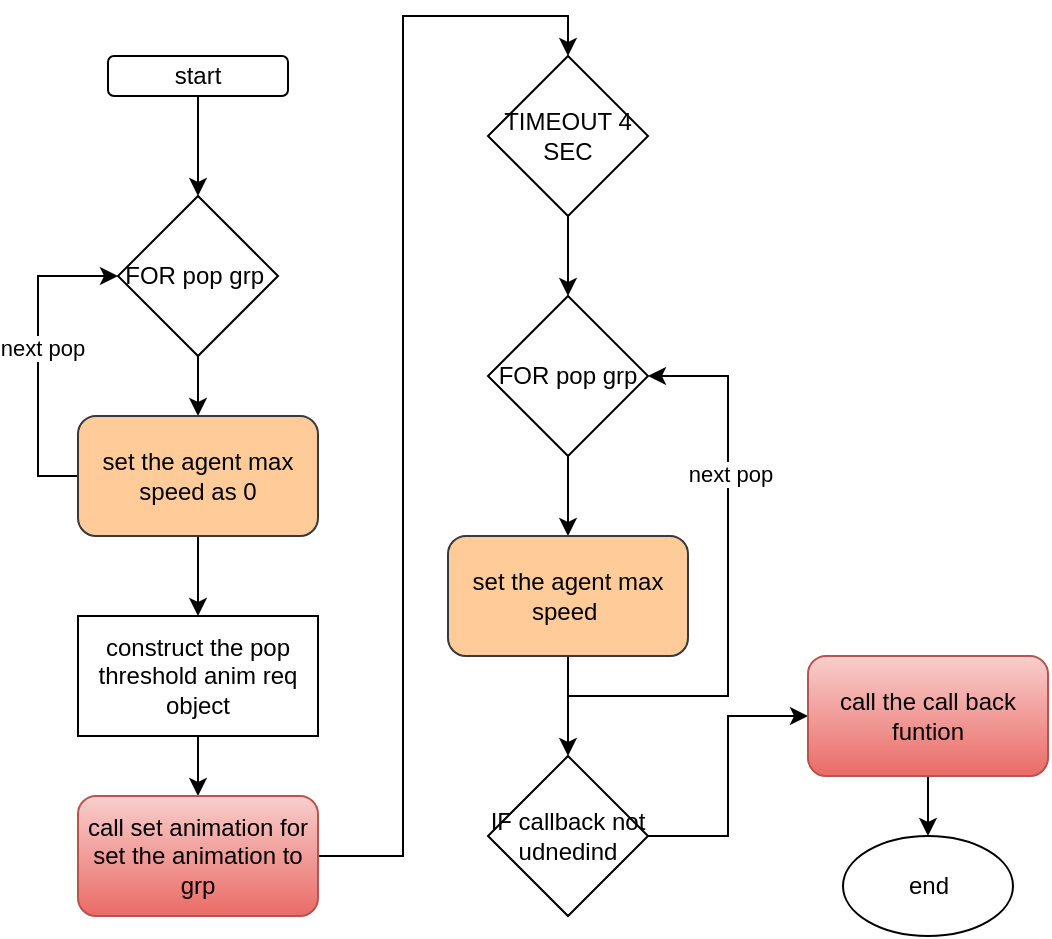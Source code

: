 <mxfile version="17.4.6" type="github">
  <diagram id="plRn1aiUvMoMQZw8SFaH" name="Page-1">
    <mxGraphModel dx="1038" dy="579" grid="1" gridSize="10" guides="1" tooltips="1" connect="1" arrows="1" fold="1" page="1" pageScale="1" pageWidth="850" pageHeight="1100" math="0" shadow="0">
      <root>
        <mxCell id="0" />
        <mxCell id="1" parent="0" />
        <mxCell id="99mRXsAWQatH8PVyjtxt-3" value="" style="edgeStyle=orthogonalEdgeStyle;rounded=0;orthogonalLoop=1;jettySize=auto;html=1;" edge="1" parent="1" source="99mRXsAWQatH8PVyjtxt-1" target="99mRXsAWQatH8PVyjtxt-2">
          <mxGeometry relative="1" as="geometry" />
        </mxCell>
        <mxCell id="99mRXsAWQatH8PVyjtxt-1" value="start" style="rounded=1;whiteSpace=wrap;html=1;" vertex="1" parent="1">
          <mxGeometry x="80" y="30" width="90" height="20" as="geometry" />
        </mxCell>
        <mxCell id="99mRXsAWQatH8PVyjtxt-6" value="" style="edgeStyle=orthogonalEdgeStyle;rounded=0;orthogonalLoop=1;jettySize=auto;html=1;" edge="1" parent="1" source="99mRXsAWQatH8PVyjtxt-2" target="99mRXsAWQatH8PVyjtxt-4">
          <mxGeometry relative="1" as="geometry" />
        </mxCell>
        <mxCell id="99mRXsAWQatH8PVyjtxt-2" value="&lt;span&gt;FOR pop grp&amp;nbsp;&lt;/span&gt;&lt;span style=&quot;color: rgba(0 , 0 , 0 , 0) ; font-family: monospace ; font-size: 0px&quot;&gt;%3CmxGraphModel%3E%3Croot%3E%3CmxCell%20id%3D%220%22%2F%3E%3CmxCell%20id%3D%221%22%20parent%3D%220%22%2F%3E%3CmxCell%20id%3D%222%22%20value%3D%22set%20the%20agent%20max%20speed%22%20style%3D%22rounded%3D1%3BwhiteSpace%3Dwrap%3Bhtml%3D1%3BfillColor%3D%23ffcc99%3BstrokeColor%3D%2336393d%3B%22%20vertex%3D%221%22%20parent%3D%221%22%3E%3CmxGeometry%20x%3D%22240%22%20y%3D%22220%22%20width%3D%22120%22%20height%3D%2260%22%20as%3D%22geometry%22%2F%3E%3C%2FmxCell%3E%3C%2Froot%3E%3C%2FmxGraphModel%3E&lt;/span&gt;" style="rhombus;whiteSpace=wrap;html=1;" vertex="1" parent="1">
          <mxGeometry x="85" y="100" width="80" height="80" as="geometry" />
        </mxCell>
        <mxCell id="99mRXsAWQatH8PVyjtxt-7" style="edgeStyle=orthogonalEdgeStyle;rounded=0;orthogonalLoop=1;jettySize=auto;html=1;entryX=0;entryY=0.5;entryDx=0;entryDy=0;" edge="1" parent="1" source="99mRXsAWQatH8PVyjtxt-4" target="99mRXsAWQatH8PVyjtxt-2">
          <mxGeometry relative="1" as="geometry">
            <Array as="points">
              <mxPoint x="45" y="240" />
              <mxPoint x="45" y="140" />
            </Array>
          </mxGeometry>
        </mxCell>
        <mxCell id="99mRXsAWQatH8PVyjtxt-8" value="next pop" style="edgeLabel;html=1;align=center;verticalAlign=middle;resizable=0;points=[];" vertex="1" connectable="0" parent="99mRXsAWQatH8PVyjtxt-7">
          <mxGeometry x="0.055" y="-2" relative="1" as="geometry">
            <mxPoint as="offset" />
          </mxGeometry>
        </mxCell>
        <mxCell id="99mRXsAWQatH8PVyjtxt-10" value="" style="edgeStyle=orthogonalEdgeStyle;rounded=0;orthogonalLoop=1;jettySize=auto;html=1;" edge="1" parent="1" source="99mRXsAWQatH8PVyjtxt-4" target="99mRXsAWQatH8PVyjtxt-9">
          <mxGeometry relative="1" as="geometry" />
        </mxCell>
        <mxCell id="99mRXsAWQatH8PVyjtxt-4" value="set the agent max speed as 0" style="rounded=1;whiteSpace=wrap;html=1;fillColor=#ffcc99;strokeColor=#36393d;" vertex="1" parent="1">
          <mxGeometry x="65" y="210" width="120" height="60" as="geometry" />
        </mxCell>
        <mxCell id="99mRXsAWQatH8PVyjtxt-12" value="" style="edgeStyle=orthogonalEdgeStyle;rounded=0;orthogonalLoop=1;jettySize=auto;html=1;" edge="1" parent="1" source="99mRXsAWQatH8PVyjtxt-9" target="99mRXsAWQatH8PVyjtxt-11">
          <mxGeometry relative="1" as="geometry" />
        </mxCell>
        <mxCell id="99mRXsAWQatH8PVyjtxt-9" value="construct the pop threshold anim req object" style="rounded=0;whiteSpace=wrap;html=1;" vertex="1" parent="1">
          <mxGeometry x="65" y="310" width="120" height="60" as="geometry" />
        </mxCell>
        <mxCell id="99mRXsAWQatH8PVyjtxt-14" style="edgeStyle=orthogonalEdgeStyle;rounded=0;orthogonalLoop=1;jettySize=auto;html=1;entryX=0.5;entryY=0;entryDx=0;entryDy=0;" edge="1" parent="1" source="99mRXsAWQatH8PVyjtxt-11" target="99mRXsAWQatH8PVyjtxt-13">
          <mxGeometry relative="1" as="geometry" />
        </mxCell>
        <mxCell id="99mRXsAWQatH8PVyjtxt-11" value="call set animation for set the animation to grp" style="rounded=1;whiteSpace=wrap;html=1;fillColor=#f8cecc;gradientColor=#ea6b66;strokeColor=#b85450;" vertex="1" parent="1">
          <mxGeometry x="65" y="400" width="120" height="60" as="geometry" />
        </mxCell>
        <mxCell id="99mRXsAWQatH8PVyjtxt-18" value="" style="edgeStyle=orthogonalEdgeStyle;rounded=0;orthogonalLoop=1;jettySize=auto;html=1;" edge="1" parent="1" source="99mRXsAWQatH8PVyjtxt-13" target="99mRXsAWQatH8PVyjtxt-17">
          <mxGeometry relative="1" as="geometry" />
        </mxCell>
        <mxCell id="99mRXsAWQatH8PVyjtxt-13" value="TIMEOUT 4 SEC" style="rhombus;whiteSpace=wrap;html=1;" vertex="1" parent="1">
          <mxGeometry x="270" y="30" width="80" height="80" as="geometry" />
        </mxCell>
        <mxCell id="99mRXsAWQatH8PVyjtxt-20" value="" style="edgeStyle=orthogonalEdgeStyle;rounded=0;orthogonalLoop=1;jettySize=auto;html=1;" edge="1" parent="1" source="99mRXsAWQatH8PVyjtxt-17" target="99mRXsAWQatH8PVyjtxt-19">
          <mxGeometry relative="1" as="geometry" />
        </mxCell>
        <mxCell id="99mRXsAWQatH8PVyjtxt-17" value="FOR pop grp" style="rhombus;whiteSpace=wrap;html=1;" vertex="1" parent="1">
          <mxGeometry x="270" y="150" width="80" height="80" as="geometry" />
        </mxCell>
        <mxCell id="99mRXsAWQatH8PVyjtxt-21" style="edgeStyle=orthogonalEdgeStyle;rounded=0;orthogonalLoop=1;jettySize=auto;html=1;entryX=1;entryY=0.5;entryDx=0;entryDy=0;" edge="1" parent="1" source="99mRXsAWQatH8PVyjtxt-19" target="99mRXsAWQatH8PVyjtxt-17">
          <mxGeometry relative="1" as="geometry">
            <Array as="points">
              <mxPoint x="310" y="350" />
              <mxPoint x="390" y="350" />
              <mxPoint x="390" y="190" />
            </Array>
          </mxGeometry>
        </mxCell>
        <mxCell id="99mRXsAWQatH8PVyjtxt-22" value="next pop" style="edgeLabel;html=1;align=center;verticalAlign=middle;resizable=0;points=[];" vertex="1" connectable="0" parent="99mRXsAWQatH8PVyjtxt-21">
          <mxGeometry x="0.409" y="-1" relative="1" as="geometry">
            <mxPoint as="offset" />
          </mxGeometry>
        </mxCell>
        <mxCell id="99mRXsAWQatH8PVyjtxt-24" value="" style="edgeStyle=orthogonalEdgeStyle;rounded=0;orthogonalLoop=1;jettySize=auto;html=1;" edge="1" parent="1" source="99mRXsAWQatH8PVyjtxt-19" target="99mRXsAWQatH8PVyjtxt-23">
          <mxGeometry relative="1" as="geometry" />
        </mxCell>
        <mxCell id="99mRXsAWQatH8PVyjtxt-19" value="set the agent max speed&amp;nbsp;" style="rounded=1;whiteSpace=wrap;html=1;fillColor=#ffcc99;strokeColor=#36393d;" vertex="1" parent="1">
          <mxGeometry x="250" y="270" width="120" height="60" as="geometry" />
        </mxCell>
        <mxCell id="99mRXsAWQatH8PVyjtxt-26" value="" style="edgeStyle=orthogonalEdgeStyle;rounded=0;orthogonalLoop=1;jettySize=auto;html=1;" edge="1" parent="1" source="99mRXsAWQatH8PVyjtxt-23" target="99mRXsAWQatH8PVyjtxt-25">
          <mxGeometry relative="1" as="geometry" />
        </mxCell>
        <mxCell id="99mRXsAWQatH8PVyjtxt-23" value="IF callback not udnedind" style="rhombus;whiteSpace=wrap;html=1;" vertex="1" parent="1">
          <mxGeometry x="270" y="380" width="80" height="80" as="geometry" />
        </mxCell>
        <mxCell id="99mRXsAWQatH8PVyjtxt-29" value="" style="edgeStyle=orthogonalEdgeStyle;rounded=0;orthogonalLoop=1;jettySize=auto;html=1;" edge="1" parent="1" source="99mRXsAWQatH8PVyjtxt-25" target="99mRXsAWQatH8PVyjtxt-27">
          <mxGeometry relative="1" as="geometry" />
        </mxCell>
        <mxCell id="99mRXsAWQatH8PVyjtxt-25" value="call the call back funtion" style="rounded=1;whiteSpace=wrap;html=1;fillColor=#f8cecc;gradientColor=#ea6b66;strokeColor=#b85450;" vertex="1" parent="1">
          <mxGeometry x="430" y="330" width="120" height="60" as="geometry" />
        </mxCell>
        <mxCell id="99mRXsAWQatH8PVyjtxt-27" value="end" style="ellipse;whiteSpace=wrap;html=1;" vertex="1" parent="1">
          <mxGeometry x="447.5" y="420" width="85" height="50" as="geometry" />
        </mxCell>
      </root>
    </mxGraphModel>
  </diagram>
</mxfile>
